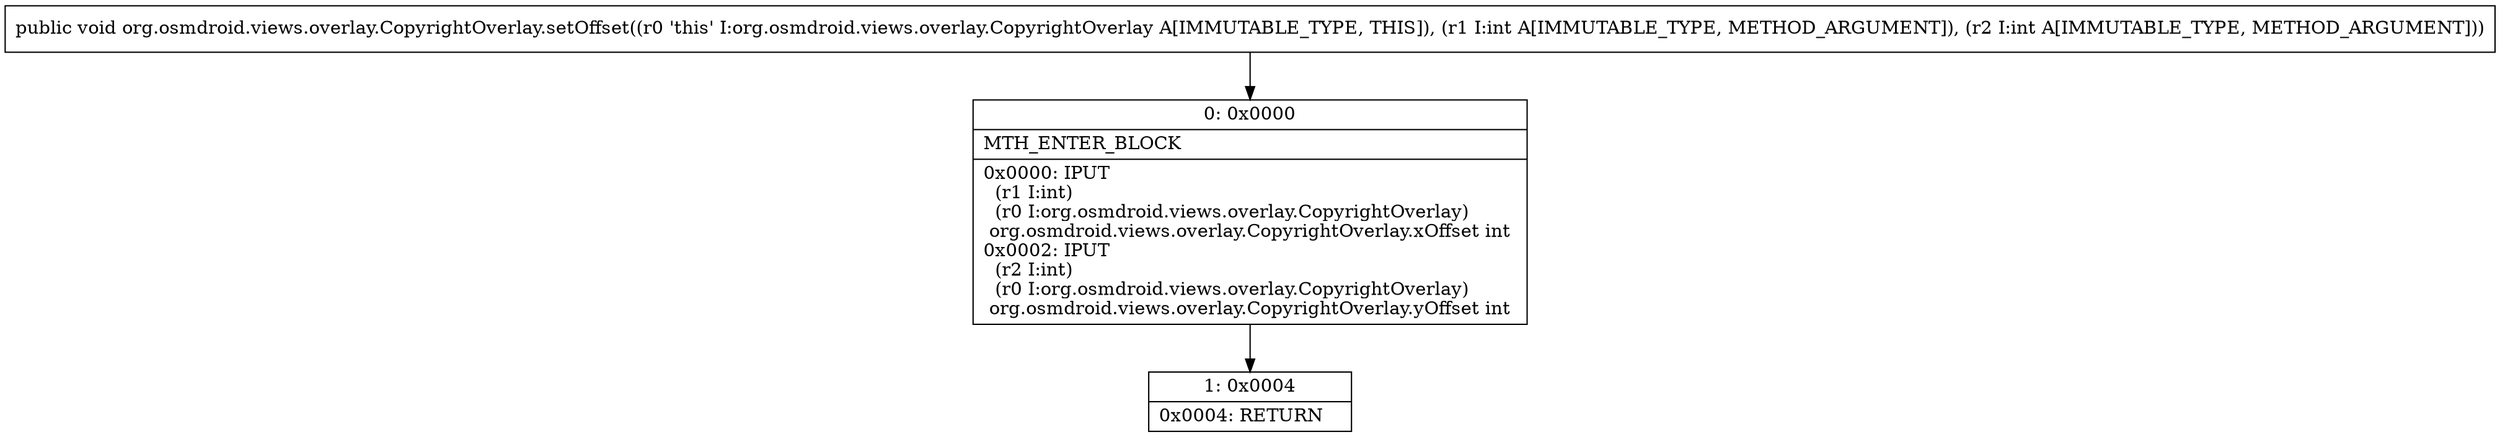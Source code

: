 digraph "CFG fororg.osmdroid.views.overlay.CopyrightOverlay.setOffset(II)V" {
Node_0 [shape=record,label="{0\:\ 0x0000|MTH_ENTER_BLOCK\l|0x0000: IPUT  \l  (r1 I:int)\l  (r0 I:org.osmdroid.views.overlay.CopyrightOverlay)\l org.osmdroid.views.overlay.CopyrightOverlay.xOffset int \l0x0002: IPUT  \l  (r2 I:int)\l  (r0 I:org.osmdroid.views.overlay.CopyrightOverlay)\l org.osmdroid.views.overlay.CopyrightOverlay.yOffset int \l}"];
Node_1 [shape=record,label="{1\:\ 0x0004|0x0004: RETURN   \l}"];
MethodNode[shape=record,label="{public void org.osmdroid.views.overlay.CopyrightOverlay.setOffset((r0 'this' I:org.osmdroid.views.overlay.CopyrightOverlay A[IMMUTABLE_TYPE, THIS]), (r1 I:int A[IMMUTABLE_TYPE, METHOD_ARGUMENT]), (r2 I:int A[IMMUTABLE_TYPE, METHOD_ARGUMENT])) }"];
MethodNode -> Node_0;
Node_0 -> Node_1;
}

